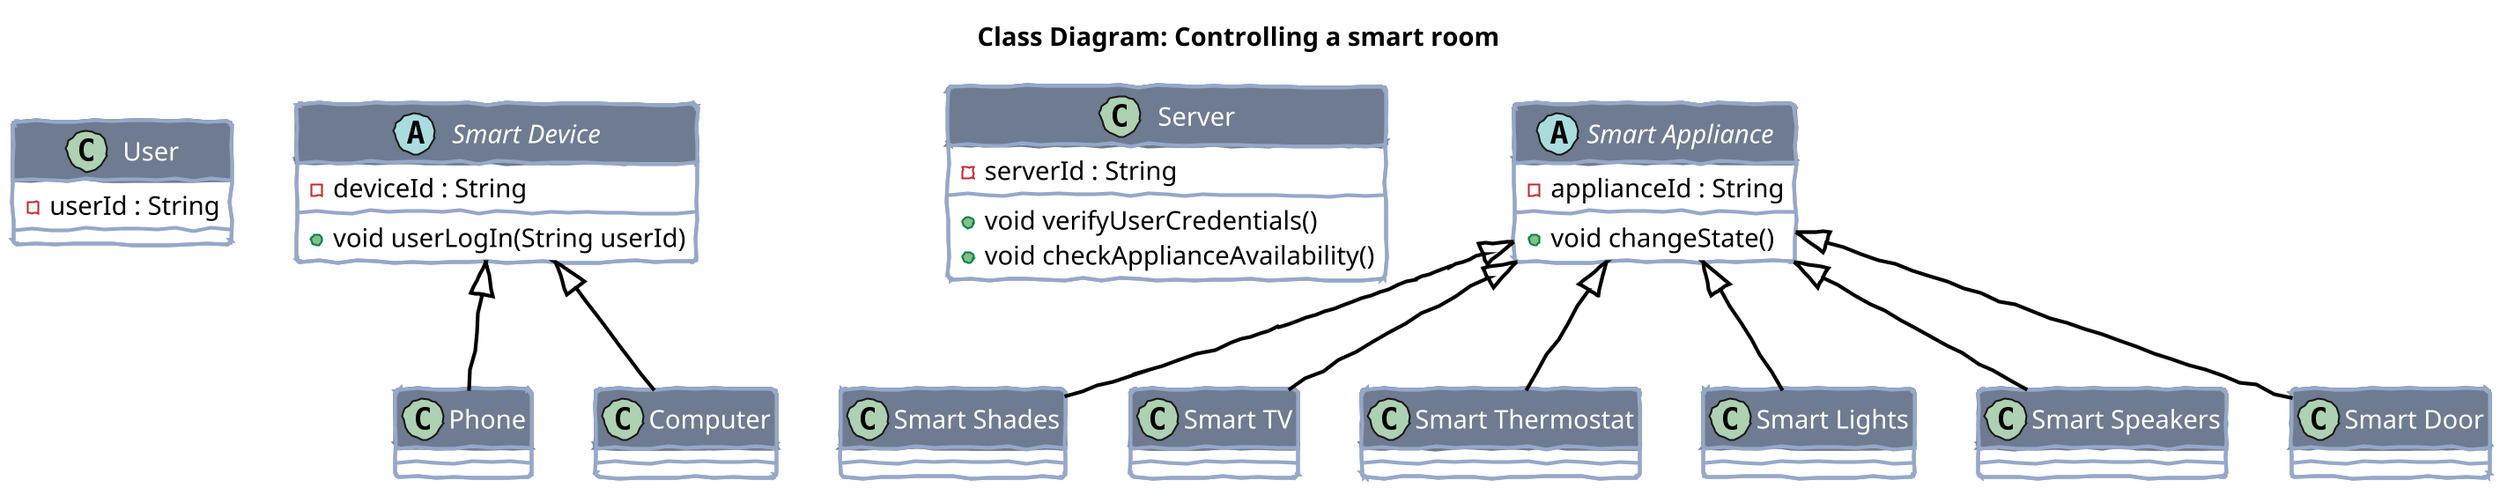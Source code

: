 @startuml

skinparam handwritten true
skinparam DefaultFontName xkcd script
skinparam backgroundColor #FFFFFF
skinparam Dpi 200

skinparam class {
	BackgroundColor #FFFFFF
	FontSize 14
	FontColor #FFFFFF
	HeaderBackgroundColor #6E7B91
	BorderColor #96A8C8
	BorderThickness 2
	' AttributeFontSize 16
	ArrowColor #000000
	ArrowThickness 2
}

title Class Diagram: Controlling a smart room

class "User" as user {
	-userId : String
}

abstract class "Smart Device" as smartDevice{
	-deviceId : String
	+void userLogIn(String userId)
}

class "Server" as server{
	-serverId : String
	+void verifyUserCredentials()
	+void checkApplianceAvailability()
}

abstract class "Smart Appliance" as smartAppliance{
	-applianceId : String
	+void changeState()
}

class "Phone" as phone extends smartDevice {
}

class "Computer" as computer extends smartDevice {
}

class "Smart Shades" as smartShades extends smartAppliance{
}

class "Smart TV" as smartTV extends smartAppliance{
}

class "Smart Thermostat" as smartThermostat extends smartAppliance{
}

class "Smart Lights" as smartLights extends smartAppliance{
}

class "Smart Speakers" as smartSpeakers extends smartAppliance{
}

class "Smart Door" as smartDoor extends smartAppliance{
}

@enduml